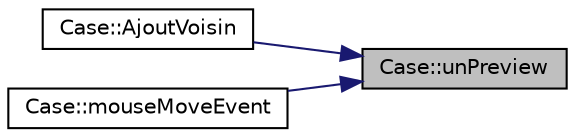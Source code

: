 digraph "Case::unPreview"
{
 // LATEX_PDF_SIZE
  edge [fontname="Helvetica",fontsize="10",labelfontname="Helvetica",labelfontsize="10"];
  node [fontname="Helvetica",fontsize="10",shape=record];
  rankdir="RL";
  Node1 [label="Case::unPreview",height=0.2,width=0.4,color="black", fillcolor="grey75", style="filled", fontcolor="black",tooltip=" "];
  Node1 -> Node2 [dir="back",color="midnightblue",fontsize="10",style="solid"];
  Node2 [label="Case::AjoutVoisin",height=0.2,width=0.4,color="black", fillcolor="white", style="filled",URL="$class_case.html#ab0c0625c607e73d402a25b11081c5385",tooltip=" "];
  Node1 -> Node3 [dir="back",color="midnightblue",fontsize="10",style="solid"];
  Node3 [label="Case::mouseMoveEvent",height=0.2,width=0.4,color="black", fillcolor="white", style="filled",URL="$class_case.html#ad28d4971d91b4328e4a4bcbbc687f5d5",tooltip=" "];
}
